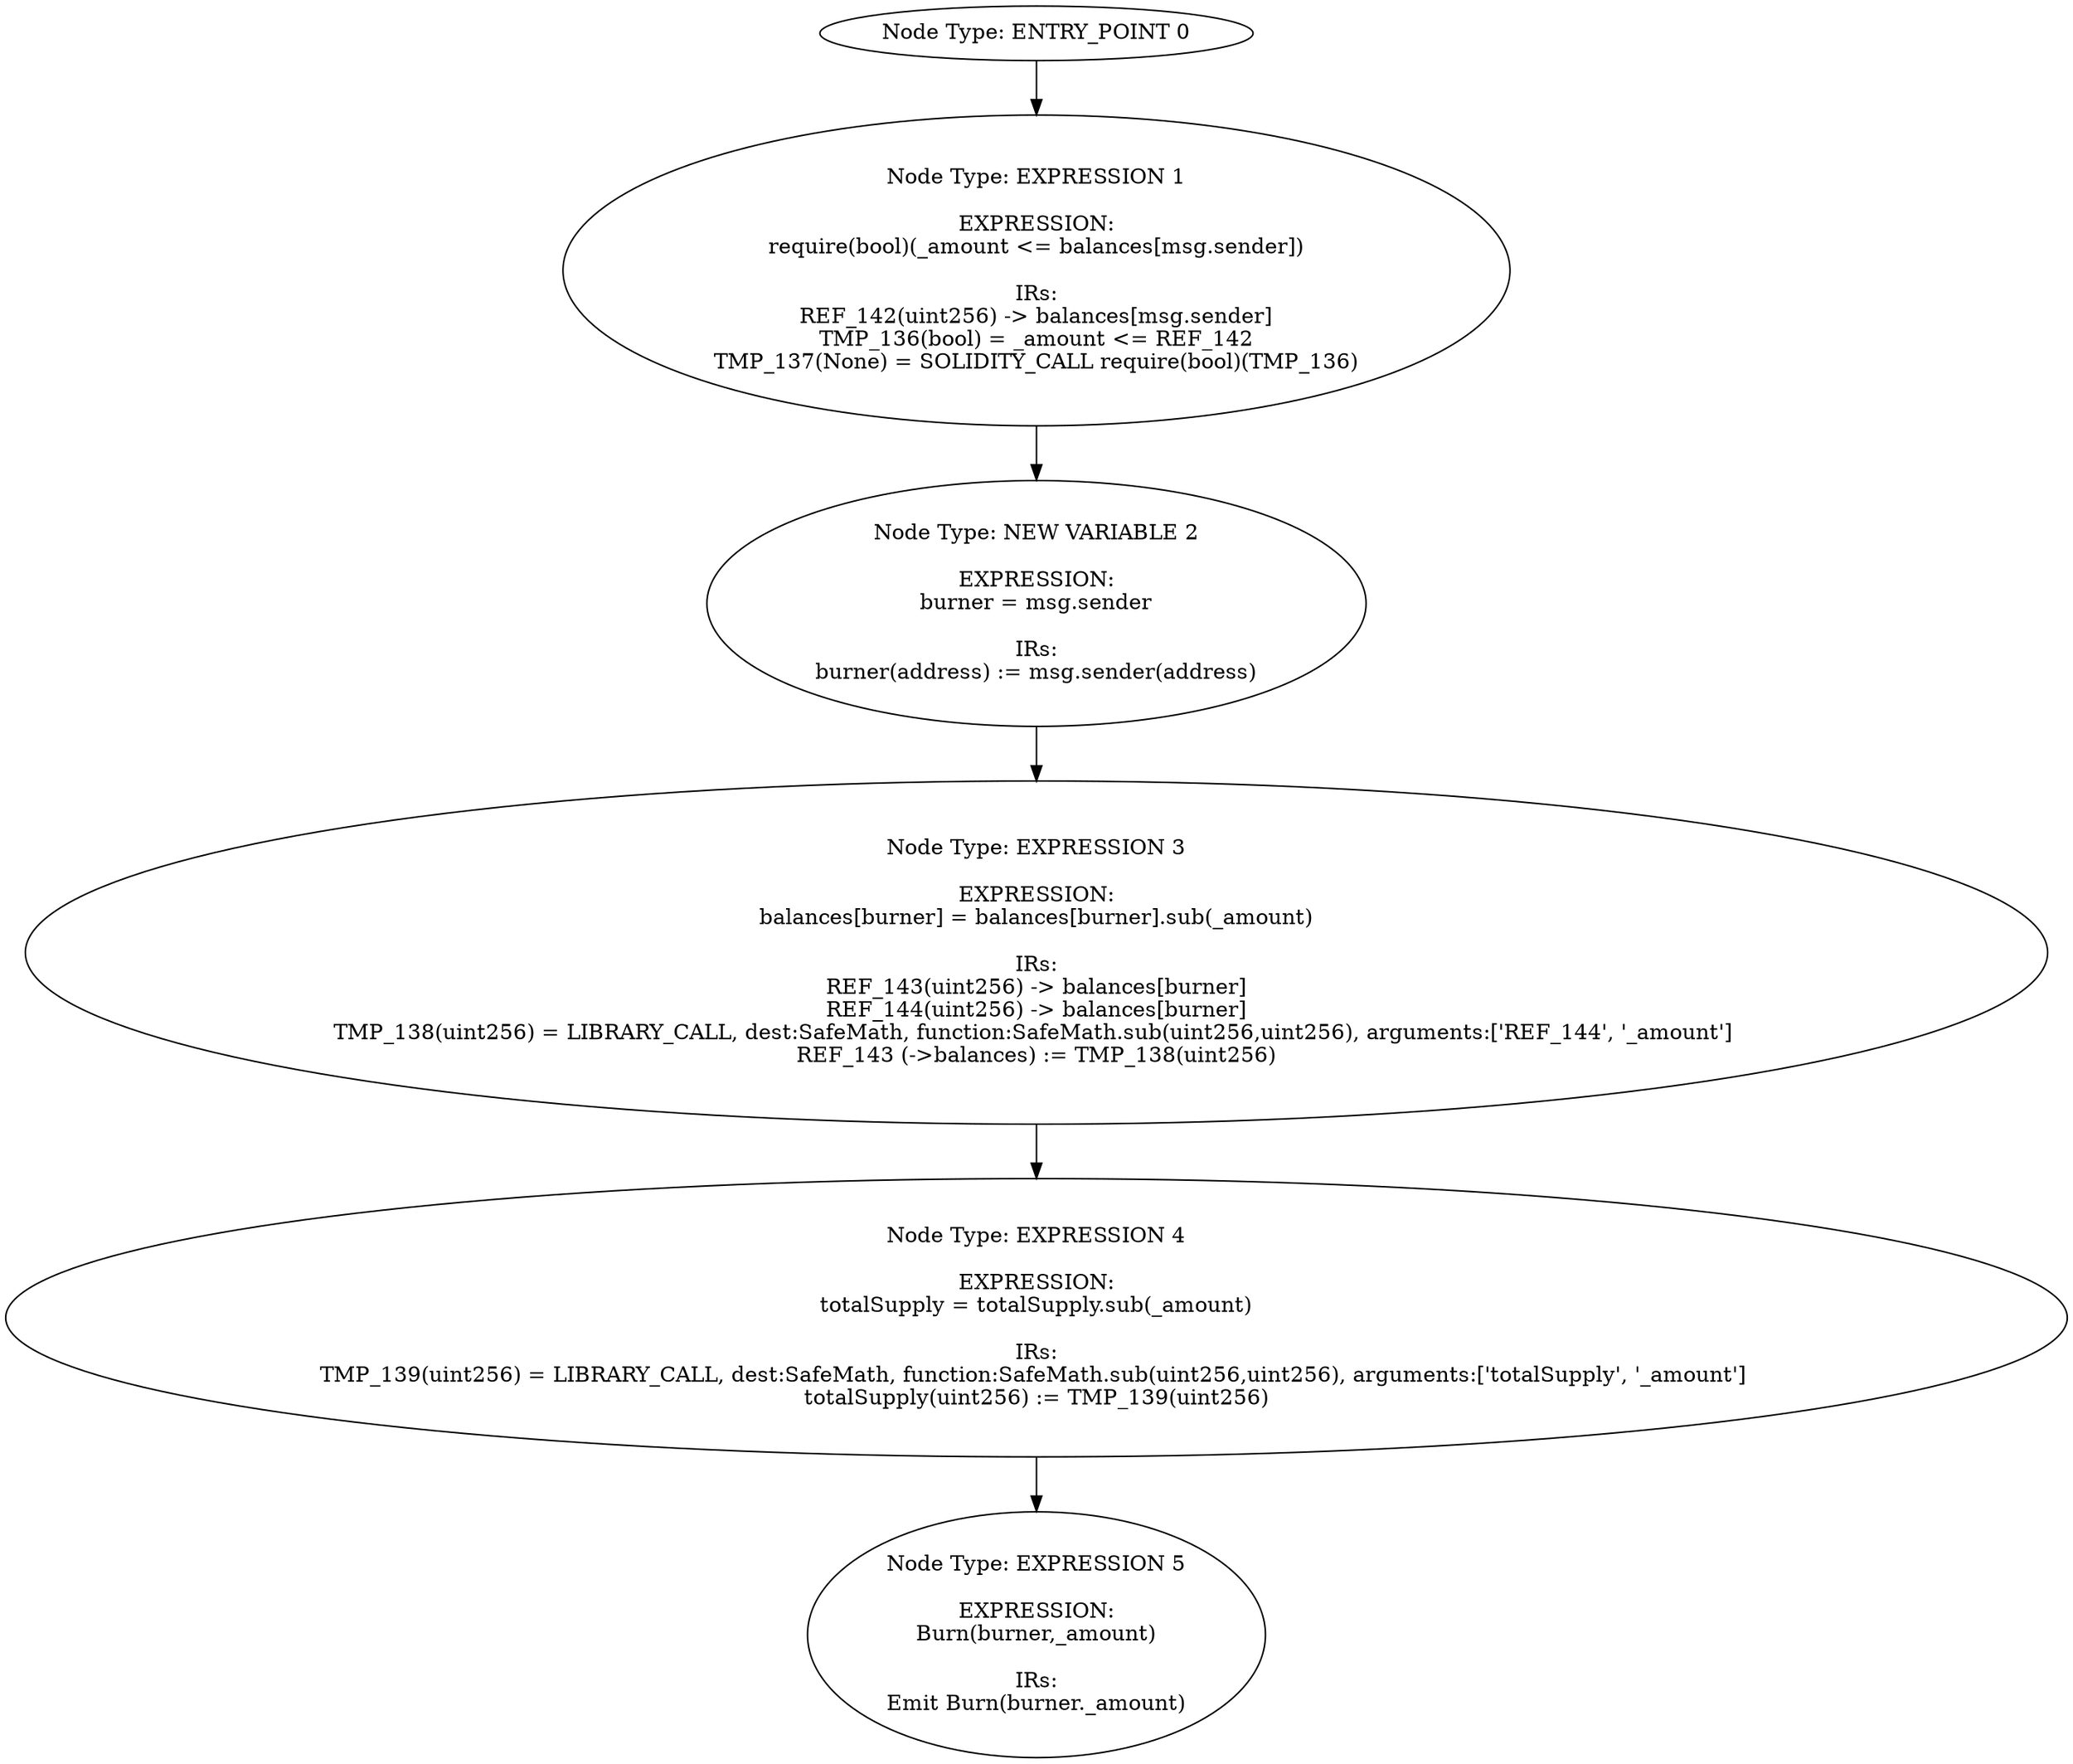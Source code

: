 digraph{
0[label="Node Type: ENTRY_POINT 0
"];
0->1;
1[label="Node Type: EXPRESSION 1

EXPRESSION:
require(bool)(_amount <= balances[msg.sender])

IRs:
REF_142(uint256) -> balances[msg.sender]
TMP_136(bool) = _amount <= REF_142
TMP_137(None) = SOLIDITY_CALL require(bool)(TMP_136)"];
1->2;
2[label="Node Type: NEW VARIABLE 2

EXPRESSION:
burner = msg.sender

IRs:
burner(address) := msg.sender(address)"];
2->3;
3[label="Node Type: EXPRESSION 3

EXPRESSION:
balances[burner] = balances[burner].sub(_amount)

IRs:
REF_143(uint256) -> balances[burner]
REF_144(uint256) -> balances[burner]
TMP_138(uint256) = LIBRARY_CALL, dest:SafeMath, function:SafeMath.sub(uint256,uint256), arguments:['REF_144', '_amount'] 
REF_143 (->balances) := TMP_138(uint256)"];
3->4;
4[label="Node Type: EXPRESSION 4

EXPRESSION:
totalSupply = totalSupply.sub(_amount)

IRs:
TMP_139(uint256) = LIBRARY_CALL, dest:SafeMath, function:SafeMath.sub(uint256,uint256), arguments:['totalSupply', '_amount'] 
totalSupply(uint256) := TMP_139(uint256)"];
4->5;
5[label="Node Type: EXPRESSION 5

EXPRESSION:
Burn(burner,_amount)

IRs:
Emit Burn(burner._amount)"];
}
